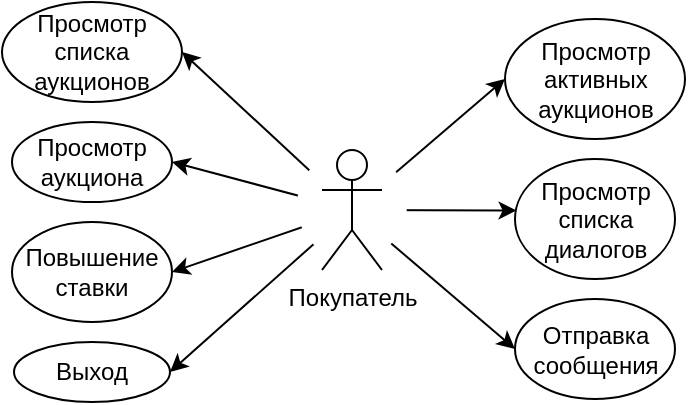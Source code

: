 <mxfile version="10.7.5" type="github"><diagram id="Sfk-1O1pZuywWhVNE6lW" name="Page-1"><mxGraphModel dx="758" dy="541" grid="1" gridSize="10" guides="1" tooltips="1" connect="1" arrows="1" fold="1" page="1" pageScale="1" pageWidth="827" pageHeight="1169" math="0" shadow="0"><root><mxCell id="0"/><mxCell id="1" parent="0"/><mxCell id="I3oSMnYqCpXH7SooXzPe-4" value="" style="endArrow=classic;html=1;entryX=1;entryY=0.5;entryDx=0;entryDy=0;exitX=0.5;exitY=0.5;exitDx=0;exitDy=0;exitPerimeter=0;" edge="1" parent="1" source="uyHsYf4h0FXRVCXmqedA-1" target="I3oSMnYqCpXH7SooXzPe-1"><mxGeometry width="50" height="50" relative="1" as="geometry"><mxPoint x="345" y="265" as="sourcePoint"/><mxPoint x="255" y="296" as="targetPoint"/></mxGeometry></mxCell><mxCell id="uyHsYf4h0FXRVCXmqedA-17" value="" style="endArrow=classic;html=1;entryX=1;entryY=0.5;entryDx=0;entryDy=0;exitX=0.5;exitY=0.5;exitDx=0;exitDy=0;exitPerimeter=0;" parent="1" source="uyHsYf4h0FXRVCXmqedA-1" target="uyHsYf4h0FXRVCXmqedA-7" edge="1"><mxGeometry width="50" height="50" relative="1" as="geometry"><mxPoint x="290" y="390" as="sourcePoint"/><mxPoint x="340" y="340" as="targetPoint"/></mxGeometry></mxCell><mxCell id="uyHsYf4h0FXRVCXmqedA-18" value="" style="endArrow=classic;html=1;entryX=1;entryY=0.5;entryDx=0;entryDy=0;exitX=0.5;exitY=0.5;exitDx=0;exitDy=0;exitPerimeter=0;" parent="1" source="uyHsYf4h0FXRVCXmqedA-1" target="uyHsYf4h0FXRVCXmqedA-8" edge="1"><mxGeometry width="50" height="50" relative="1" as="geometry"><mxPoint x="310" y="390" as="sourcePoint"/><mxPoint x="360" y="340" as="targetPoint"/></mxGeometry></mxCell><mxCell id="uyHsYf4h0FXRVCXmqedA-19" value="" style="endArrow=classic;html=1;entryX=1;entryY=0.5;entryDx=0;entryDy=0;exitX=0.5;exitY=0.5;exitDx=0;exitDy=0;exitPerimeter=0;" parent="1" source="uyHsYf4h0FXRVCXmqedA-1" target="uyHsYf4h0FXRVCXmqedA-9" edge="1"><mxGeometry width="50" height="50" relative="1" as="geometry"><mxPoint x="330" y="410" as="sourcePoint"/><mxPoint x="380" y="360" as="targetPoint"/></mxGeometry></mxCell><mxCell id="uyHsYf4h0FXRVCXmqedA-21" value="" style="endArrow=classic;html=1;entryX=0;entryY=0.5;entryDx=0;entryDy=0;exitX=0.5;exitY=0.5;exitDx=0;exitDy=0;exitPerimeter=0;" parent="1" source="uyHsYf4h0FXRVCXmqedA-1" target="uyHsYf4h0FXRVCXmqedA-3" edge="1"><mxGeometry width="50" height="50" relative="1" as="geometry"><mxPoint x="340" y="450" as="sourcePoint"/><mxPoint x="390" y="400" as="targetPoint"/></mxGeometry></mxCell><mxCell id="uyHsYf4h0FXRVCXmqedA-22" value="" style="endArrow=classic;html=1;entryX=0.01;entryY=0.429;entryDx=0;entryDy=0;entryPerimeter=0;exitX=0.5;exitY=0.5;exitDx=0;exitDy=0;exitPerimeter=0;" parent="1" source="uyHsYf4h0FXRVCXmqedA-1" target="uyHsYf4h0FXRVCXmqedA-4" edge="1"><mxGeometry width="50" height="50" relative="1" as="geometry"><mxPoint x="330" y="430" as="sourcePoint"/><mxPoint x="380" y="380" as="targetPoint"/></mxGeometry></mxCell><mxCell id="uyHsYf4h0FXRVCXmqedA-23" value="" style="endArrow=classic;html=1;entryX=0;entryY=0.5;entryDx=0;entryDy=0;exitX=0.5;exitY=0.5;exitDx=0;exitDy=0;exitPerimeter=0;" parent="1" source="uyHsYf4h0FXRVCXmqedA-1" target="uyHsYf4h0FXRVCXmqedA-10" edge="1"><mxGeometry width="50" height="50" relative="1" as="geometry"><mxPoint x="440" y="430" as="sourcePoint"/><mxPoint x="490" y="380" as="targetPoint"/></mxGeometry></mxCell><mxCell id="uyHsYf4h0FXRVCXmqedA-15" value="" style="ellipse;whiteSpace=wrap;html=1;aspect=fixed;strokeColor=none;" parent="1" vertex="1"><mxGeometry x="307.5" y="225" width="55" height="55" as="geometry"/></mxCell><mxCell id="uyHsYf4h0FXRVCXmqedA-3" value="Просмотр активных аукционов&lt;br&gt;" style="ellipse;whiteSpace=wrap;html=1;" parent="1" vertex="1"><mxGeometry x="411.5" y="159.5" width="90" height="60" as="geometry"/></mxCell><mxCell id="uyHsYf4h0FXRVCXmqedA-4" value="Просмотр списка диалогов" style="ellipse;whiteSpace=wrap;html=1;" parent="1" vertex="1"><mxGeometry x="416.5" y="229.5" width="80" height="60" as="geometry"/></mxCell><mxCell id="uyHsYf4h0FXRVCXmqedA-7" value="Просмотр списка&lt;br&gt;аукционов&lt;br&gt;" style="ellipse;whiteSpace=wrap;html=1;" parent="1" vertex="1"><mxGeometry x="160" y="151" width="90" height="50" as="geometry"/></mxCell><mxCell id="uyHsYf4h0FXRVCXmqedA-8" value="Просмотр&lt;br&gt;аукциона" style="ellipse;whiteSpace=wrap;html=1;" parent="1" vertex="1"><mxGeometry x="165" y="211" width="80" height="40" as="geometry"/></mxCell><mxCell id="uyHsYf4h0FXRVCXmqedA-9" value="Повышение&lt;br&gt;ставки" style="ellipse;whiteSpace=wrap;html=1;" parent="1" vertex="1"><mxGeometry x="165" y="261" width="80" height="50" as="geometry"/></mxCell><mxCell id="uyHsYf4h0FXRVCXmqedA-10" value="Отправка сообщения" style="ellipse;whiteSpace=wrap;html=1;" parent="1" vertex="1"><mxGeometry x="416.5" y="299.5" width="80" height="50" as="geometry"/></mxCell><mxCell id="uyHsYf4h0FXRVCXmqedA-1" value="Покупатель" style="shape=umlActor;verticalLabelPosition=bottom;labelBackgroundColor=#ffffff;verticalAlign=top;html=1;outlineConnect=0;" parent="1" vertex="1"><mxGeometry x="320" y="225" width="30" height="60" as="geometry"/></mxCell><mxCell id="I3oSMnYqCpXH7SooXzPe-1" value="Выход" style="ellipse;whiteSpace=wrap;html=1;" vertex="1" parent="1"><mxGeometry x="166" y="321" width="78" height="30" as="geometry"/></mxCell></root></mxGraphModel></diagram></mxfile>